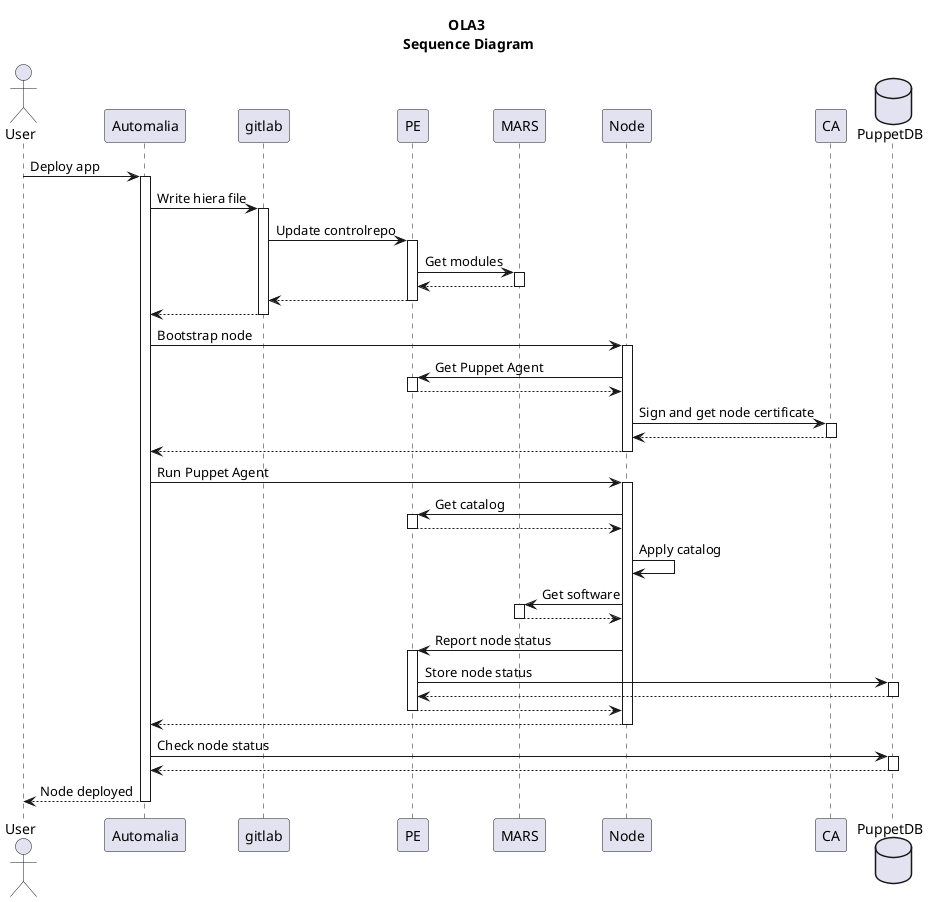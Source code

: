 @startuml

title OLA3\n Sequence Diagram

actor User
participant "Automalia" as A
participant "gitlab" as B
participant "PE" as C
participant "MARS" as D
participant "Node" as E
participant "CA" as F
database "PuppetDB" as G


User -> A: Deploy app
activate A

A -> B: Write hiera file
activate B

B -> C: Update controlrepo
activate C

C -> D: Get modules
activate D

D --> C
deactivate D

C --> B
deactivate C

B --> A
deactivate B

A -> E: Bootstrap node
activate E

E -> C: Get Puppet Agent
activate C

C --> E
deactivate C

E -> F: Sign and get node certificate
activate F

F --> E
deactivate F

E --> A
deactivate E

A -> E: Run Puppet Agent
activate E

E -> C: Get catalog
activate C

C --> E
deactivate C

E -> E: Apply catalog

E -> D: Get software
activate D

D --> E
deactivate D

E -> C: Report node status
activate C

C -> G: Store node status
activate G

G --> C
deactivate G

C --> E
deactivate C

E --> A
deactivate E

A -> G: Check node status
activate G

G --> A
deactivate G

A --> User: Node deployed
deactivate A

@enduml
